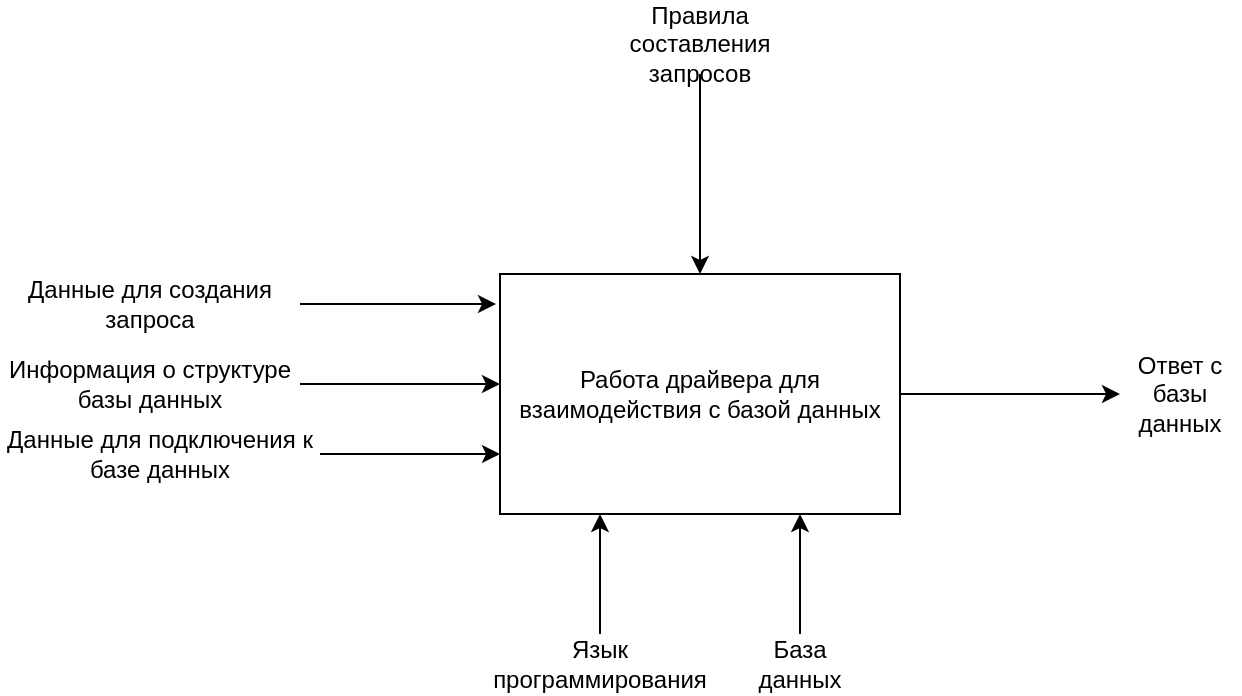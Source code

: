 <mxfile version="24.4.8" type="device" pages="9">
  <diagram name="Лабораторная 1" id="tK64uVzpTyvFhwk1fb3l">
    <mxGraphModel dx="954" dy="674" grid="1" gridSize="10" guides="1" tooltips="1" connect="1" arrows="1" fold="1" page="1" pageScale="1" pageWidth="827" pageHeight="1169" math="0" shadow="0">
      <root>
        <mxCell id="8FuJeekxwoRGvduo9f3X-0" />
        <mxCell id="8FuJeekxwoRGvduo9f3X-1" parent="8FuJeekxwoRGvduo9f3X-0" />
        <mxCell id="8FuJeekxwoRGvduo9f3X-4" style="edgeStyle=orthogonalEdgeStyle;rounded=0;orthogonalLoop=1;jettySize=auto;html=1;exitX=1;exitY=0.5;exitDx=0;exitDy=0;entryX=0;entryY=0.5;entryDx=0;entryDy=0;" parent="8FuJeekxwoRGvduo9f3X-1" source="8FuJeekxwoRGvduo9f3X-5" target="8FuJeekxwoRGvduo9f3X-14" edge="1">
          <mxGeometry relative="1" as="geometry" />
        </mxCell>
        <mxCell id="8FuJeekxwoRGvduo9f3X-5" value="Работа драйвера для взаимодействия с базой данных" style="rounded=0;whiteSpace=wrap;html=1;" parent="8FuJeekxwoRGvduo9f3X-1" vertex="1">
          <mxGeometry x="340" y="260" width="200" height="120" as="geometry" />
        </mxCell>
        <mxCell id="8FuJeekxwoRGvduo9f3X-9" value="" style="endArrow=classic;html=1;rounded=0;exitX=1;exitY=0.5;exitDx=0;exitDy=0;" parent="8FuJeekxwoRGvduo9f3X-1" source="8FuJeekxwoRGvduo9f3X-10" edge="1">
          <mxGeometry width="50" height="50" relative="1" as="geometry">
            <mxPoint x="280" y="210" as="sourcePoint" />
            <mxPoint x="340" y="315" as="targetPoint" />
          </mxGeometry>
        </mxCell>
        <mxCell id="8FuJeekxwoRGvduo9f3X-10" value="Информация о структуре базы данных" style="text;html=1;align=center;verticalAlign=middle;whiteSpace=wrap;rounded=0;" parent="8FuJeekxwoRGvduo9f3X-1" vertex="1">
          <mxGeometry x="90" y="300" width="150" height="30" as="geometry" />
        </mxCell>
        <mxCell id="8FuJeekxwoRGvduo9f3X-11" value="Правила составления запросов" style="text;html=1;align=center;verticalAlign=middle;whiteSpace=wrap;rounded=0;" parent="8FuJeekxwoRGvduo9f3X-1" vertex="1">
          <mxGeometry x="410" y="130" width="60" height="30" as="geometry" />
        </mxCell>
        <mxCell id="8FuJeekxwoRGvduo9f3X-12" style="edgeStyle=orthogonalEdgeStyle;rounded=0;orthogonalLoop=1;jettySize=auto;html=1;exitX=0.5;exitY=1;exitDx=0;exitDy=0;entryX=0.5;entryY=0;entryDx=0;entryDy=0;" parent="8FuJeekxwoRGvduo9f3X-1" source="8FuJeekxwoRGvduo9f3X-11" target="8FuJeekxwoRGvduo9f3X-5" edge="1">
          <mxGeometry relative="1" as="geometry">
            <mxPoint x="370" y="260" as="targetPoint" />
          </mxGeometry>
        </mxCell>
        <mxCell id="8FuJeekxwoRGvduo9f3X-14" value="Ответ с базы данных" style="text;html=1;align=center;verticalAlign=middle;whiteSpace=wrap;rounded=0;" parent="8FuJeekxwoRGvduo9f3X-1" vertex="1">
          <mxGeometry x="650" y="305" width="60" height="30" as="geometry" />
        </mxCell>
        <mxCell id="8FuJeekxwoRGvduo9f3X-16" value="Данные для создания запроса" style="text;html=1;align=center;verticalAlign=middle;whiteSpace=wrap;rounded=0;" parent="8FuJeekxwoRGvduo9f3X-1" vertex="1">
          <mxGeometry x="90" y="260" width="150" height="30" as="geometry" />
        </mxCell>
        <mxCell id="kVLhfVeexVXBgJnHOV0m-4" value="База данных" style="text;html=1;align=center;verticalAlign=middle;whiteSpace=wrap;rounded=0;" parent="8FuJeekxwoRGvduo9f3X-1" vertex="1">
          <mxGeometry x="460" y="440" width="60" height="30" as="geometry" />
        </mxCell>
        <mxCell id="kVLhfVeexVXBgJnHOV0m-7" style="edgeStyle=orthogonalEdgeStyle;rounded=0;orthogonalLoop=1;jettySize=auto;html=1;exitX=0.5;exitY=0;exitDx=0;exitDy=0;entryX=0.75;entryY=1;entryDx=0;entryDy=0;" parent="8FuJeekxwoRGvduo9f3X-1" source="kVLhfVeexVXBgJnHOV0m-4" target="8FuJeekxwoRGvduo9f3X-5" edge="1">
          <mxGeometry relative="1" as="geometry" />
        </mxCell>
        <mxCell id="ePaohj3HJzW9KbUkwsKY-3" style="edgeStyle=orthogonalEdgeStyle;rounded=0;orthogonalLoop=1;jettySize=auto;html=1;exitX=1;exitY=0.5;exitDx=0;exitDy=0;entryX=0;entryY=0.75;entryDx=0;entryDy=0;" parent="8FuJeekxwoRGvduo9f3X-1" source="ePaohj3HJzW9KbUkwsKY-0" target="8FuJeekxwoRGvduo9f3X-5" edge="1">
          <mxGeometry relative="1" as="geometry" />
        </mxCell>
        <mxCell id="ePaohj3HJzW9KbUkwsKY-0" value="Данные для подключения к базе данных" style="text;html=1;align=center;verticalAlign=middle;whiteSpace=wrap;rounded=0;" parent="8FuJeekxwoRGvduo9f3X-1" vertex="1">
          <mxGeometry x="90" y="335" width="160" height="30" as="geometry" />
        </mxCell>
        <mxCell id="ePaohj3HJzW9KbUkwsKY-2" style="edgeStyle=orthogonalEdgeStyle;rounded=0;orthogonalLoop=1;jettySize=auto;html=1;exitX=1;exitY=0.5;exitDx=0;exitDy=0;entryX=-0.01;entryY=0.125;entryDx=0;entryDy=0;entryPerimeter=0;" parent="8FuJeekxwoRGvduo9f3X-1" source="8FuJeekxwoRGvduo9f3X-16" target="8FuJeekxwoRGvduo9f3X-5" edge="1">
          <mxGeometry relative="1" as="geometry" />
        </mxCell>
        <mxCell id="ePaohj3HJzW9KbUkwsKY-14" style="edgeStyle=orthogonalEdgeStyle;rounded=0;orthogonalLoop=1;jettySize=auto;html=1;exitX=0.5;exitY=0;exitDx=0;exitDy=0;entryX=0.25;entryY=1;entryDx=0;entryDy=0;" parent="8FuJeekxwoRGvduo9f3X-1" source="ePaohj3HJzW9KbUkwsKY-13" target="8FuJeekxwoRGvduo9f3X-5" edge="1">
          <mxGeometry relative="1" as="geometry" />
        </mxCell>
        <mxCell id="ePaohj3HJzW9KbUkwsKY-13" value="Язык программирования" style="text;html=1;align=center;verticalAlign=middle;whiteSpace=wrap;rounded=0;" parent="8FuJeekxwoRGvduo9f3X-1" vertex="1">
          <mxGeometry x="360" y="440" width="60" height="30" as="geometry" />
        </mxCell>
      </root>
    </mxGraphModel>
  </diagram>
  <diagram name="Страница — 1" id="sG0rOF42NPcL3b9nKbMM">
    <mxGraphModel dx="954" dy="674" grid="1" gridSize="10" guides="1" tooltips="1" connect="1" arrows="1" fold="1" page="1" pageScale="1" pageWidth="827" pageHeight="1169" math="0" shadow="0">
      <root>
        <mxCell id="0" />
        <mxCell id="1" parent="0" />
        <mxCell id="MUXa23H2kUHQtUJH377p-12" style="edgeStyle=orthogonalEdgeStyle;rounded=0;orthogonalLoop=1;jettySize=auto;html=1;exitX=0.25;exitY=1;exitDx=0;exitDy=0;entryX=0.5;entryY=0;entryDx=0;entryDy=0;" parent="1" source="MUXa23H2kUHQtUJH377p-1" target="MUXa23H2kUHQtUJH377p-5" edge="1">
          <mxGeometry relative="1" as="geometry" />
        </mxCell>
        <mxCell id="MUXa23H2kUHQtUJH377p-17" style="edgeStyle=orthogonalEdgeStyle;rounded=0;orthogonalLoop=1;jettySize=auto;html=1;exitX=0.75;exitY=1;exitDx=0;exitDy=0;entryX=0.5;entryY=0;entryDx=0;entryDy=0;" parent="1" source="MUXa23H2kUHQtUJH377p-1" target="MUXa23H2kUHQtUJH377p-16" edge="1">
          <mxGeometry relative="1" as="geometry" />
        </mxCell>
        <mxCell id="MUXa23H2kUHQtUJH377p-19" style="edgeStyle=orthogonalEdgeStyle;rounded=0;orthogonalLoop=1;jettySize=auto;html=1;exitX=1;exitY=0.5;exitDx=0;exitDy=0;entryX=0;entryY=0.5;entryDx=0;entryDy=0;" parent="1" source="MUXa23H2kUHQtUJH377p-1" target="MUXa23H2kUHQtUJH377p-18" edge="1">
          <mxGeometry relative="1" as="geometry" />
        </mxCell>
        <mxCell id="MUXa23H2kUHQtUJH377p-1" value="Покупка в интернет магазине" style="rounded=0;whiteSpace=wrap;html=1;" parent="1" vertex="1">
          <mxGeometry x="270" y="260" width="200" height="120" as="geometry" />
        </mxCell>
        <mxCell id="MUXa23H2kUHQtUJH377p-2" value="" style="endArrow=classic;html=1;rounded=0;exitX=0.5;exitY=1;exitDx=0;exitDy=0;entryX=0.95;entryY=-0.025;entryDx=0;entryDy=0;entryPerimeter=0;" parent="1" source="MUXa23H2kUHQtUJH377p-3" target="MUXa23H2kUHQtUJH377p-1" edge="1">
          <mxGeometry width="50" height="50" relative="1" as="geometry">
            <mxPoint x="460" y="170" as="sourcePoint" />
            <mxPoint x="600" y="170" as="targetPoint" />
          </mxGeometry>
        </mxCell>
        <mxCell id="MUXa23H2kUHQtUJH377p-3" value="Список товаров" style="text;html=1;align=center;verticalAlign=middle;whiteSpace=wrap;rounded=0;" parent="1" vertex="1">
          <mxGeometry x="430" y="120" width="60" height="30" as="geometry" />
        </mxCell>
        <mxCell id="MUXa23H2kUHQtUJH377p-5" value="Склад" style="text;html=1;align=center;verticalAlign=middle;whiteSpace=wrap;rounded=0;" parent="1" vertex="1">
          <mxGeometry x="290" y="440" width="60" height="30" as="geometry" />
        </mxCell>
        <mxCell id="MUXa23H2kUHQtUJH377p-8" value="" style="endArrow=classic;html=1;rounded=0;exitX=0.5;exitY=1;exitDx=0;exitDy=0;entryX=0.045;entryY=-0.008;entryDx=0;entryDy=0;entryPerimeter=0;" parent="1" source="MUXa23H2kUHQtUJH377p-9" target="MUXa23H2kUHQtUJH377p-1" edge="1">
          <mxGeometry width="50" height="50" relative="1" as="geometry">
            <mxPoint x="210" y="210" as="sourcePoint" />
            <mxPoint x="350" y="210" as="targetPoint" />
          </mxGeometry>
        </mxCell>
        <mxCell id="MUXa23H2kUHQtUJH377p-9" value="Данные о получателе" style="text;html=1;align=center;verticalAlign=middle;whiteSpace=wrap;rounded=0;" parent="1" vertex="1">
          <mxGeometry x="250" y="120" width="60" height="30" as="geometry" />
        </mxCell>
        <mxCell id="MUXa23H2kUHQtUJH377p-14" value="Законодательные акты" style="text;html=1;align=center;verticalAlign=middle;whiteSpace=wrap;rounded=0;" parent="1" vertex="1">
          <mxGeometry x="340" y="130" width="60" height="30" as="geometry" />
        </mxCell>
        <mxCell id="MUXa23H2kUHQtUJH377p-15" style="edgeStyle=orthogonalEdgeStyle;rounded=0;orthogonalLoop=1;jettySize=auto;html=1;exitX=0.5;exitY=1;exitDx=0;exitDy=0;entryX=0.5;entryY=0;entryDx=0;entryDy=0;" parent="1" source="MUXa23H2kUHQtUJH377p-14" target="MUXa23H2kUHQtUJH377p-1" edge="1">
          <mxGeometry relative="1" as="geometry">
            <mxPoint x="300" y="260" as="targetPoint" />
          </mxGeometry>
        </mxCell>
        <mxCell id="MUXa23H2kUHQtUJH377p-16" value="Пункт выдачи" style="text;html=1;align=center;verticalAlign=middle;whiteSpace=wrap;rounded=0;" parent="1" vertex="1">
          <mxGeometry x="390" y="440" width="60" height="30" as="geometry" />
        </mxCell>
        <mxCell id="MUXa23H2kUHQtUJH377p-18" value="Завершенная покупка" style="text;html=1;align=center;verticalAlign=middle;whiteSpace=wrap;rounded=0;" parent="1" vertex="1">
          <mxGeometry x="580" y="305" width="60" height="30" as="geometry" />
        </mxCell>
        <mxCell id="MUXa23H2kUHQtUJH377p-21" style="edgeStyle=orthogonalEdgeStyle;rounded=0;orthogonalLoop=1;jettySize=auto;html=1;exitX=1;exitY=0.5;exitDx=0;exitDy=0;entryX=0;entryY=0.5;entryDx=0;entryDy=0;" parent="1" source="MUXa23H2kUHQtUJH377p-20" target="MUXa23H2kUHQtUJH377p-1" edge="1">
          <mxGeometry relative="1" as="geometry" />
        </mxCell>
        <mxCell id="MUXa23H2kUHQtUJH377p-20" value="Интернет ресурс" style="text;html=1;align=center;verticalAlign=middle;whiteSpace=wrap;rounded=0;" parent="1" vertex="1">
          <mxGeometry x="110" y="305" width="60" height="30" as="geometry" />
        </mxCell>
      </root>
    </mxGraphModel>
  </diagram>
  <diagram id="7T93QhD2hqo1IL5PQM4m" name="А0">
    <mxGraphModel dx="954" dy="674" grid="1" gridSize="10" guides="1" tooltips="1" connect="1" arrows="1" fold="1" page="1" pageScale="1" pageWidth="827" pageHeight="1169" math="0" shadow="0">
      <root>
        <mxCell id="0" />
        <mxCell id="1" parent="0" />
        <mxCell id="I7u360n4vH4PX3zv-Jyt-4" style="edgeStyle=orthogonalEdgeStyle;rounded=0;orthogonalLoop=1;jettySize=auto;html=1;" parent="1" source="MN0_EktWlQDbtMnL071b-1" target="I7u360n4vH4PX3zv-Jyt-3" edge="1">
          <mxGeometry relative="1" as="geometry" />
        </mxCell>
        <mxCell id="MN0_EktWlQDbtMnL071b-1" value="Создание интернет магазина" style="rounded=0;whiteSpace=wrap;html=1;" parent="1" vertex="1">
          <mxGeometry x="340" y="310" width="130" height="70" as="geometry" />
        </mxCell>
        <mxCell id="MN0_EktWlQDbtMnL071b-4" style="edgeStyle=orthogonalEdgeStyle;rounded=0;orthogonalLoop=1;jettySize=auto;html=1;" parent="1" source="MN0_EktWlQDbtMnL071b-3" target="MN0_EktWlQDbtMnL071b-1" edge="1">
          <mxGeometry relative="1" as="geometry" />
        </mxCell>
        <mxCell id="MN0_EktWlQDbtMnL071b-3" value="Клиент" style="text;html=1;align=center;verticalAlign=middle;whiteSpace=wrap;rounded=0;" parent="1" vertex="1">
          <mxGeometry x="210" y="330" width="60" height="30" as="geometry" />
        </mxCell>
        <mxCell id="I7u360n4vH4PX3zv-Jyt-2" style="edgeStyle=orthogonalEdgeStyle;rounded=0;orthogonalLoop=1;jettySize=auto;html=1;" parent="1" source="I7u360n4vH4PX3zv-Jyt-1" target="MN0_EktWlQDbtMnL071b-1" edge="1">
          <mxGeometry relative="1" as="geometry" />
        </mxCell>
        <mxCell id="I7u360n4vH4PX3zv-Jyt-1" value="Техническое задание" style="text;html=1;align=center;verticalAlign=middle;whiteSpace=wrap;rounded=0;" parent="1" vertex="1">
          <mxGeometry x="375" y="200" width="60" height="30" as="geometry" />
        </mxCell>
        <mxCell id="I7u360n4vH4PX3zv-Jyt-3" value="Работающее на сервере веб приложение" style="text;html=1;align=center;verticalAlign=middle;whiteSpace=wrap;rounded=0;" parent="1" vertex="1">
          <mxGeometry x="540" y="330" width="60" height="30" as="geometry" />
        </mxCell>
        <mxCell id="I7u360n4vH4PX3zv-Jyt-5" value="Команда разработчиков" style="text;html=1;align=center;verticalAlign=middle;whiteSpace=wrap;rounded=0;" parent="1" vertex="1">
          <mxGeometry x="327.5" y="410" width="60" height="30" as="geometry" />
        </mxCell>
        <mxCell id="I7u360n4vH4PX3zv-Jyt-9" style="edgeStyle=orthogonalEdgeStyle;rounded=0;orthogonalLoop=1;jettySize=auto;html=1;exitX=0.5;exitY=0;exitDx=0;exitDy=0;entryX=0.5;entryY=1;entryDx=0;entryDy=0;" parent="1" source="I7u360n4vH4PX3zv-Jyt-6" target="MN0_EktWlQDbtMnL071b-1" edge="1">
          <mxGeometry relative="1" as="geometry" />
        </mxCell>
        <mxCell id="I7u360n4vH4PX3zv-Jyt-6" value="Домен" style="text;html=1;align=center;verticalAlign=middle;whiteSpace=wrap;rounded=0;" parent="1" vertex="1">
          <mxGeometry x="375" y="450" width="60" height="30" as="geometry" />
        </mxCell>
        <mxCell id="I7u360n4vH4PX3zv-Jyt-7" value="Сервер" style="text;html=1;align=center;verticalAlign=middle;whiteSpace=wrap;rounded=0;" parent="1" vertex="1">
          <mxGeometry x="414" y="440" width="60" height="20" as="geometry" />
        </mxCell>
        <mxCell id="I7u360n4vH4PX3zv-Jyt-8" style="edgeStyle=orthogonalEdgeStyle;rounded=0;orthogonalLoop=1;jettySize=auto;html=1;exitX=0.5;exitY=0;exitDx=0;exitDy=0;entryX=0.131;entryY=1.029;entryDx=0;entryDy=0;entryPerimeter=0;" parent="1" source="I7u360n4vH4PX3zv-Jyt-5" target="MN0_EktWlQDbtMnL071b-1" edge="1">
          <mxGeometry relative="1" as="geometry" />
        </mxCell>
        <mxCell id="I7u360n4vH4PX3zv-Jyt-10" style="edgeStyle=orthogonalEdgeStyle;rounded=0;orthogonalLoop=1;jettySize=auto;html=1;" parent="1" source="I7u360n4vH4PX3zv-Jyt-7" edge="1">
          <mxGeometry relative="1" as="geometry">
            <mxPoint x="444" y="380" as="targetPoint" />
          </mxGeometry>
        </mxCell>
      </root>
    </mxGraphModel>
  </diagram>
  <diagram id="PyCDssNIw2DghAW2EIXF" name="ТЗ">
    <mxGraphModel dx="954" dy="674" grid="1" gridSize="10" guides="1" tooltips="1" connect="1" arrows="1" fold="1" page="1" pageScale="1" pageWidth="827" pageHeight="1169" math="0" shadow="0">
      <root>
        <mxCell id="0" />
        <mxCell id="1" parent="0" />
        <mxCell id="YC7w2asUCDnCVeQz5ZhJ-7" style="edgeStyle=orthogonalEdgeStyle;rounded=0;orthogonalLoop=1;jettySize=auto;html=1;exitX=1;exitY=0.5;exitDx=0;exitDy=0;entryX=0;entryY=0.5;entryDx=0;entryDy=0;" parent="1" source="YC7w2asUCDnCVeQz5ZhJ-1" target="YC7w2asUCDnCVeQz5ZhJ-6" edge="1">
          <mxGeometry relative="1" as="geometry" />
        </mxCell>
        <mxCell id="YC7w2asUCDnCVeQz5ZhJ-1" value="Создание технического задания" style="rounded=0;whiteSpace=wrap;html=1;" parent="1" vertex="1">
          <mxGeometry x="350" y="320" width="120" height="60" as="geometry" />
        </mxCell>
        <mxCell id="YC7w2asUCDnCVeQz5ZhJ-3" style="edgeStyle=orthogonalEdgeStyle;rounded=0;orthogonalLoop=1;jettySize=auto;html=1;" parent="1" source="YC7w2asUCDnCVeQz5ZhJ-2" target="YC7w2asUCDnCVeQz5ZhJ-1" edge="1">
          <mxGeometry relative="1" as="geometry" />
        </mxCell>
        <mxCell id="YC7w2asUCDnCVeQz5ZhJ-2" value="Идея" style="text;html=1;align=center;verticalAlign=middle;whiteSpace=wrap;rounded=0;" parent="1" vertex="1">
          <mxGeometry x="210" y="335" width="60" height="30" as="geometry" />
        </mxCell>
        <mxCell id="YC7w2asUCDnCVeQz5ZhJ-5" style="edgeStyle=orthogonalEdgeStyle;rounded=0;orthogonalLoop=1;jettySize=auto;html=1;" parent="1" source="YC7w2asUCDnCVeQz5ZhJ-4" target="YC7w2asUCDnCVeQz5ZhJ-1" edge="1">
          <mxGeometry relative="1" as="geometry" />
        </mxCell>
        <mxCell id="YC7w2asUCDnCVeQz5ZhJ-4" value="Спецификации" style="text;html=1;align=center;verticalAlign=middle;whiteSpace=wrap;rounded=0;" parent="1" vertex="1">
          <mxGeometry x="380" y="230" width="60" height="30" as="geometry" />
        </mxCell>
        <mxCell id="YC7w2asUCDnCVeQz5ZhJ-6" value="Техническое задание" style="text;html=1;align=center;verticalAlign=middle;whiteSpace=wrap;rounded=0;" parent="1" vertex="1">
          <mxGeometry x="510" y="335" width="60" height="30" as="geometry" />
        </mxCell>
        <mxCell id="chdzlsD8fTzSjO17S3hF-1" value="Заказчик" style="text;html=1;align=center;verticalAlign=middle;whiteSpace=wrap;rounded=0;" parent="1" vertex="1">
          <mxGeometry x="340" y="420" width="60" height="30" as="geometry" />
        </mxCell>
        <mxCell id="chdzlsD8fTzSjO17S3hF-2" style="edgeStyle=orthogonalEdgeStyle;rounded=0;orthogonalLoop=1;jettySize=auto;html=1;exitX=0.5;exitY=0;exitDx=0;exitDy=0;entryX=0.75;entryY=1;entryDx=0;entryDy=0;" parent="1" source="chdzlsD8fTzSjO17S3hF-3" edge="1">
          <mxGeometry relative="1" as="geometry">
            <mxPoint x="440" y="380" as="targetPoint" />
          </mxGeometry>
        </mxCell>
        <mxCell id="chdzlsD8fTzSjO17S3hF-3" value="Компьютер" style="text;html=1;align=center;verticalAlign=middle;whiteSpace=wrap;rounded=0;" parent="1" vertex="1">
          <mxGeometry x="410" y="420" width="60" height="30" as="geometry" />
        </mxCell>
        <mxCell id="chdzlsD8fTzSjO17S3hF-4" style="edgeStyle=orthogonalEdgeStyle;rounded=0;orthogonalLoop=1;jettySize=auto;html=1;exitX=0.5;exitY=0;exitDx=0;exitDy=0;entryX=0.15;entryY=1.017;entryDx=0;entryDy=0;entryPerimeter=0;" parent="1" source="chdzlsD8fTzSjO17S3hF-1" edge="1">
          <mxGeometry relative="1" as="geometry">
            <mxPoint x="368" y="381" as="targetPoint" />
          </mxGeometry>
        </mxCell>
      </root>
    </mxGraphModel>
  </diagram>
  <diagram id="AI-NLky92oKXz_i893Rm" name="Поиск команды">
    <mxGraphModel dx="954" dy="674" grid="1" gridSize="10" guides="1" tooltips="1" connect="1" arrows="1" fold="1" page="1" pageScale="1" pageWidth="827" pageHeight="1169" math="0" shadow="0">
      <root>
        <mxCell id="0" />
        <mxCell id="1" parent="0" />
        <mxCell id="DQriCM_q2D_32bTZ1f1Y-2" style="edgeStyle=orthogonalEdgeStyle;rounded=0;orthogonalLoop=1;jettySize=auto;html=1;" parent="1" source="lzS6MJbOu34mE-cEpHMp-1" target="DQriCM_q2D_32bTZ1f1Y-1" edge="1">
          <mxGeometry relative="1" as="geometry" />
        </mxCell>
        <mxCell id="lzS6MJbOu34mE-cEpHMp-1" value="Поиск команды разработчиков" style="rounded=0;whiteSpace=wrap;html=1;" parent="1" vertex="1">
          <mxGeometry x="350" y="320" width="120" height="60" as="geometry" />
        </mxCell>
        <mxCell id="lzS6MJbOu34mE-cEpHMp-3" value="Техническое задание" style="text;html=1;align=center;verticalAlign=middle;whiteSpace=wrap;rounded=0;" parent="1" vertex="1">
          <mxGeometry x="200" y="335" width="60" height="30" as="geometry" />
        </mxCell>
        <mxCell id="lzS6MJbOu34mE-cEpHMp-7" style="edgeStyle=orthogonalEdgeStyle;rounded=0;orthogonalLoop=1;jettySize=auto;html=1;" parent="1" source="lzS6MJbOu34mE-cEpHMp-3" edge="1">
          <mxGeometry relative="1" as="geometry">
            <mxPoint x="350" y="350" as="targetPoint" />
          </mxGeometry>
        </mxCell>
        <mxCell id="lzS6MJbOu34mE-cEpHMp-11" style="edgeStyle=orthogonalEdgeStyle;rounded=0;orthogonalLoop=1;jettySize=auto;html=1;entryX=0.25;entryY=1;entryDx=0;entryDy=0;" parent="1" source="lzS6MJbOu34mE-cEpHMp-8" target="lzS6MJbOu34mE-cEpHMp-1" edge="1">
          <mxGeometry relative="1" as="geometry" />
        </mxCell>
        <mxCell id="lzS6MJbOu34mE-cEpHMp-8" value="Рекрутер" style="text;html=1;align=center;verticalAlign=middle;whiteSpace=wrap;rounded=0;" parent="1" vertex="1">
          <mxGeometry x="350" y="420" width="60" height="30" as="geometry" />
        </mxCell>
        <mxCell id="lzS6MJbOu34mE-cEpHMp-9" value="Юрист" style="text;html=1;align=center;verticalAlign=middle;whiteSpace=wrap;rounded=0;" parent="1" vertex="1">
          <mxGeometry x="430" y="420" width="60" height="30" as="geometry" />
        </mxCell>
        <mxCell id="lzS6MJbOu34mE-cEpHMp-13" style="edgeStyle=orthogonalEdgeStyle;rounded=0;orthogonalLoop=1;jettySize=auto;html=1;entryX=0.5;entryY=0;entryDx=0;entryDy=0;" parent="1" source="lzS6MJbOu34mE-cEpHMp-10" target="lzS6MJbOu34mE-cEpHMp-1" edge="1">
          <mxGeometry relative="1" as="geometry" />
        </mxCell>
        <mxCell id="lzS6MJbOu34mE-cEpHMp-10" value="Трудовой кодекс РФ" style="text;html=1;align=center;verticalAlign=middle;whiteSpace=wrap;rounded=0;" parent="1" vertex="1">
          <mxGeometry x="375" y="250" width="70" height="30" as="geometry" />
        </mxCell>
        <mxCell id="lzS6MJbOu34mE-cEpHMp-12" style="edgeStyle=orthogonalEdgeStyle;rounded=0;orthogonalLoop=1;jettySize=auto;html=1;entryX=0.917;entryY=1;entryDx=0;entryDy=0;entryPerimeter=0;" parent="1" source="lzS6MJbOu34mE-cEpHMp-9" target="lzS6MJbOu34mE-cEpHMp-1" edge="1">
          <mxGeometry relative="1" as="geometry" />
        </mxCell>
        <mxCell id="DQriCM_q2D_32bTZ1f1Y-1" value="Договор найма" style="text;html=1;align=center;verticalAlign=middle;whiteSpace=wrap;rounded=0;" parent="1" vertex="1">
          <mxGeometry x="540" y="335" width="60" height="30" as="geometry" />
        </mxCell>
      </root>
    </mxGraphModel>
  </diagram>
  <diagram id="13w4tOtB9CydlWovUXFL" name="Деплой">
    <mxGraphModel dx="954" dy="674" grid="1" gridSize="10" guides="1" tooltips="1" connect="1" arrows="1" fold="1" page="1" pageScale="1" pageWidth="827" pageHeight="1169" math="0" shadow="0">
      <root>
        <mxCell id="0" />
        <mxCell id="1" parent="0" />
        <mxCell id="hMdVCz0BIfcQY0uHDuCm-9" style="edgeStyle=orthogonalEdgeStyle;rounded=0;orthogonalLoop=1;jettySize=auto;html=1;exitX=1;exitY=0.5;exitDx=0;exitDy=0;" parent="1" source="hMdVCz0BIfcQY0uHDuCm-1" target="hMdVCz0BIfcQY0uHDuCm-7" edge="1">
          <mxGeometry relative="1" as="geometry" />
        </mxCell>
        <mxCell id="hMdVCz0BIfcQY0uHDuCm-1" value="Деплой веб приложения на сервер" style="rounded=0;whiteSpace=wrap;html=1;" parent="1" vertex="1">
          <mxGeometry x="350" y="320" width="120" height="60" as="geometry" />
        </mxCell>
        <mxCell id="hMdVCz0BIfcQY0uHDuCm-8" style="edgeStyle=orthogonalEdgeStyle;rounded=0;orthogonalLoop=1;jettySize=auto;html=1;entryX=0;entryY=0.5;entryDx=0;entryDy=0;" parent="1" source="hMdVCz0BIfcQY0uHDuCm-3" target="hMdVCz0BIfcQY0uHDuCm-1" edge="1">
          <mxGeometry relative="1" as="geometry" />
        </mxCell>
        <mxCell id="hMdVCz0BIfcQY0uHDuCm-3" value="Работающее локально веб приложение" style="text;html=1;align=center;verticalAlign=middle;whiteSpace=wrap;rounded=0;" parent="1" vertex="1">
          <mxGeometry x="130" y="335" width="150" height="30" as="geometry" />
        </mxCell>
        <mxCell id="hMdVCz0BIfcQY0uHDuCm-4" value="Домен" style="text;html=1;align=center;verticalAlign=middle;whiteSpace=wrap;rounded=0;" parent="1" vertex="1">
          <mxGeometry x="330" y="440" width="60" height="30" as="geometry" />
        </mxCell>
        <mxCell id="1d_ngvOGM8eA3j8KIFis-3" style="edgeStyle=orthogonalEdgeStyle;rounded=0;orthogonalLoop=1;jettySize=auto;html=1;entryX=1;entryY=1;entryDx=0;entryDy=0;" parent="1" source="hMdVCz0BIfcQY0uHDuCm-5" target="hMdVCz0BIfcQY0uHDuCm-1" edge="1">
          <mxGeometry relative="1" as="geometry" />
        </mxCell>
        <mxCell id="hMdVCz0BIfcQY0uHDuCm-5" value="Сервер" style="text;html=1;align=center;verticalAlign=middle;whiteSpace=wrap;rounded=0;" parent="1" vertex="1">
          <mxGeometry x="440" y="440" width="60" height="30" as="geometry" />
        </mxCell>
        <mxCell id="1d_ngvOGM8eA3j8KIFis-2" style="edgeStyle=orthogonalEdgeStyle;rounded=0;orthogonalLoop=1;jettySize=auto;html=1;exitX=0.5;exitY=0;exitDx=0;exitDy=0;entryX=0.5;entryY=1;entryDx=0;entryDy=0;" parent="1" source="hMdVCz0BIfcQY0uHDuCm-6" target="hMdVCz0BIfcQY0uHDuCm-1" edge="1">
          <mxGeometry relative="1" as="geometry" />
        </mxCell>
        <mxCell id="hMdVCz0BIfcQY0uHDuCm-6" value="Девопс инженер" style="text;html=1;align=center;verticalAlign=middle;whiteSpace=wrap;rounded=0;" parent="1" vertex="1">
          <mxGeometry x="380" y="480" width="60" height="30" as="geometry" />
        </mxCell>
        <mxCell id="hMdVCz0BIfcQY0uHDuCm-7" value="Работающее на сервере веб приложение" style="text;html=1;align=center;verticalAlign=middle;whiteSpace=wrap;rounded=0;" parent="1" vertex="1">
          <mxGeometry x="540" y="335" width="160" height="30" as="geometry" />
        </mxCell>
        <mxCell id="1d_ngvOGM8eA3j8KIFis-1" style="edgeStyle=orthogonalEdgeStyle;rounded=0;orthogonalLoop=1;jettySize=auto;html=1;entryX=0.083;entryY=1;entryDx=0;entryDy=0;entryPerimeter=0;" parent="1" source="hMdVCz0BIfcQY0uHDuCm-4" target="hMdVCz0BIfcQY0uHDuCm-1" edge="1">
          <mxGeometry relative="1" as="geometry" />
        </mxCell>
      </root>
    </mxGraphModel>
  </diagram>
  <diagram name="Разработка" id="ZJJFkuaGAlgMdcwL9D1p">
    <mxGraphModel dx="954" dy="674" grid="1" gridSize="10" guides="1" tooltips="1" connect="1" arrows="1" fold="1" page="1" pageScale="1" pageWidth="827" pageHeight="1169" math="0" shadow="0">
      <root>
        <mxCell id="xAO7PaKdxcyajQvijJwG-0" />
        <mxCell id="xAO7PaKdxcyajQvijJwG-1" parent="xAO7PaKdxcyajQvijJwG-0" />
        <mxCell id="xAO7PaKdxcyajQvijJwG-2" style="edgeStyle=orthogonalEdgeStyle;rounded=0;orthogonalLoop=1;jettySize=auto;html=1;" parent="xAO7PaKdxcyajQvijJwG-1" source="xAO7PaKdxcyajQvijJwG-3" target="xAO7PaKdxcyajQvijJwG-8" edge="1">
          <mxGeometry relative="1" as="geometry" />
        </mxCell>
        <mxCell id="xAO7PaKdxcyajQvijJwG-3" value="Разработка интернет магазина" style="rounded=0;whiteSpace=wrap;html=1;" parent="xAO7PaKdxcyajQvijJwG-1" vertex="1">
          <mxGeometry x="340" y="310" width="130" height="70" as="geometry" />
        </mxCell>
        <mxCell id="xAO7PaKdxcyajQvijJwG-4" style="edgeStyle=orthogonalEdgeStyle;rounded=0;orthogonalLoop=1;jettySize=auto;html=1;" parent="xAO7PaKdxcyajQvijJwG-1" source="xAO7PaKdxcyajQvijJwG-5" target="xAO7PaKdxcyajQvijJwG-3" edge="1">
          <mxGeometry relative="1" as="geometry" />
        </mxCell>
        <mxCell id="xAO7PaKdxcyajQvijJwG-5" value="Команда разработчиков" style="text;html=1;align=center;verticalAlign=middle;whiteSpace=wrap;rounded=0;" parent="xAO7PaKdxcyajQvijJwG-1" vertex="1">
          <mxGeometry x="210" y="330" width="60" height="30" as="geometry" />
        </mxCell>
        <mxCell id="xAO7PaKdxcyajQvijJwG-6" style="edgeStyle=orthogonalEdgeStyle;rounded=0;orthogonalLoop=1;jettySize=auto;html=1;" parent="xAO7PaKdxcyajQvijJwG-1" source="xAO7PaKdxcyajQvijJwG-7" target="xAO7PaKdxcyajQvijJwG-3" edge="1">
          <mxGeometry relative="1" as="geometry" />
        </mxCell>
        <mxCell id="xAO7PaKdxcyajQvijJwG-7" value="Техническое задание" style="text;html=1;align=center;verticalAlign=middle;whiteSpace=wrap;rounded=0;" parent="xAO7PaKdxcyajQvijJwG-1" vertex="1">
          <mxGeometry x="375" y="230" width="60" height="30" as="geometry" />
        </mxCell>
        <mxCell id="xAO7PaKdxcyajQvijJwG-8" value="Интернет магазин, запущенный локально" style="text;html=1;align=center;verticalAlign=middle;whiteSpace=wrap;rounded=0;" parent="xAO7PaKdxcyajQvijJwG-1" vertex="1">
          <mxGeometry x="540" y="330" width="100" height="30" as="geometry" />
        </mxCell>
        <mxCell id="S0v47-JENDvFdvDp4Bc7-5" style="edgeStyle=orthogonalEdgeStyle;rounded=0;orthogonalLoop=1;jettySize=auto;html=1;entryX=0.25;entryY=1;entryDx=0;entryDy=0;" parent="xAO7PaKdxcyajQvijJwG-1" source="t7g9cAGFqSilu8tzwCsV-0" target="xAO7PaKdxcyajQvijJwG-3" edge="1">
          <mxGeometry relative="1" as="geometry" />
        </mxCell>
        <mxCell id="t7g9cAGFqSilu8tzwCsV-0" value="Среда разработки" style="text;html=1;align=center;verticalAlign=middle;whiteSpace=wrap;rounded=0;" parent="xAO7PaKdxcyajQvijJwG-1" vertex="1">
          <mxGeometry x="315" y="420" width="60" height="30" as="geometry" />
        </mxCell>
        <mxCell id="S0v47-JENDvFdvDp4Bc7-6" style="edgeStyle=orthogonalEdgeStyle;rounded=0;orthogonalLoop=1;jettySize=auto;html=1;entryX=0.75;entryY=1;entryDx=0;entryDy=0;" parent="xAO7PaKdxcyajQvijJwG-1" source="S0v47-JENDvFdvDp4Bc7-0" target="xAO7PaKdxcyajQvijJwG-3" edge="1">
          <mxGeometry relative="1" as="geometry" />
        </mxCell>
        <mxCell id="S0v47-JENDvFdvDp4Bc7-0" value="Персональные компьютеры" style="text;html=1;align=center;verticalAlign=middle;whiteSpace=wrap;rounded=0;" parent="xAO7PaKdxcyajQvijJwG-1" vertex="1">
          <mxGeometry x="430" y="430" width="60" height="30" as="geometry" />
        </mxCell>
      </root>
    </mxGraphModel>
  </diagram>
  <diagram id="RUPI9qfztZhT3-HEg1sF" name="Общая схема">
    <mxGraphModel dx="954" dy="674" grid="1" gridSize="10" guides="1" tooltips="1" connect="1" arrows="1" fold="1" page="1" pageScale="1" pageWidth="827" pageHeight="1169" math="0" shadow="0">
      <root>
        <mxCell id="0" />
        <mxCell id="1" parent="0" />
        <mxCell id="a20JsfxWpEAyhd1e6vQU-5" style="edgeStyle=orthogonalEdgeStyle;rounded=0;orthogonalLoop=1;jettySize=auto;html=1;exitX=1;exitY=0.5;exitDx=0;exitDy=0;entryX=0;entryY=0.5;entryDx=0;entryDy=0;" parent="1" source="a20JsfxWpEAyhd1e6vQU-1" target="a20JsfxWpEAyhd1e6vQU-2" edge="1">
          <mxGeometry relative="1" as="geometry" />
        </mxCell>
        <mxCell id="a20JsfxWpEAyhd1e6vQU-1" value="Создание техническоого задания" style="rounded=0;whiteSpace=wrap;html=1;" parent="1" vertex="1">
          <mxGeometry x="480" y="380" width="120" height="60" as="geometry" />
        </mxCell>
        <mxCell id="a20JsfxWpEAyhd1e6vQU-6" style="edgeStyle=orthogonalEdgeStyle;rounded=0;orthogonalLoop=1;jettySize=auto;html=1;entryX=0;entryY=0.5;entryDx=0;entryDy=0;" parent="1" source="a20JsfxWpEAyhd1e6vQU-2" target="a20JsfxWpEAyhd1e6vQU-3" edge="1">
          <mxGeometry relative="1" as="geometry" />
        </mxCell>
        <mxCell id="a20JsfxWpEAyhd1e6vQU-2" value="Поиск команды разработчиков" style="rounded=0;whiteSpace=wrap;html=1;" parent="1" vertex="1">
          <mxGeometry x="690" y="455" width="120" height="60" as="geometry" />
        </mxCell>
        <mxCell id="a20JsfxWpEAyhd1e6vQU-7" style="edgeStyle=orthogonalEdgeStyle;rounded=0;orthogonalLoop=1;jettySize=auto;html=1;entryX=0;entryY=0.5;entryDx=0;entryDy=0;" parent="1" source="a20JsfxWpEAyhd1e6vQU-3" target="a20JsfxWpEAyhd1e6vQU-4" edge="1">
          <mxGeometry relative="1" as="geometry" />
        </mxCell>
        <mxCell id="a20JsfxWpEAyhd1e6vQU-3" value="Разработка интернет магазина" style="rounded=0;whiteSpace=wrap;html=1;" parent="1" vertex="1">
          <mxGeometry x="890" y="510" width="120" height="60" as="geometry" />
        </mxCell>
        <mxCell id="bnie85gi-Iz6TKlZ7I9B-2" style="edgeStyle=orthogonalEdgeStyle;rounded=0;orthogonalLoop=1;jettySize=auto;html=1;exitX=1;exitY=0.5;exitDx=0;exitDy=0;" parent="1" source="a20JsfxWpEAyhd1e6vQU-4" target="bnie85gi-Iz6TKlZ7I9B-3" edge="1">
          <mxGeometry relative="1" as="geometry">
            <mxPoint x="1270" y="410" as="targetPoint" />
          </mxGeometry>
        </mxCell>
        <mxCell id="a20JsfxWpEAyhd1e6vQU-4" value="Деплой интернет магазина на сервер" style="rounded=0;whiteSpace=wrap;html=1;" parent="1" vertex="1">
          <mxGeometry x="1087" y="540" width="120" height="60" as="geometry" />
        </mxCell>
        <mxCell id="a20JsfxWpEAyhd1e6vQU-9" style="edgeStyle=orthogonalEdgeStyle;rounded=0;orthogonalLoop=1;jettySize=auto;html=1;exitX=1;exitY=0.5;exitDx=0;exitDy=0;entryX=0;entryY=0.5;entryDx=0;entryDy=0;" parent="1" target="a20JsfxWpEAyhd1e6vQU-1" edge="1">
          <mxGeometry relative="1" as="geometry">
            <mxPoint x="440" y="410" as="sourcePoint" />
          </mxGeometry>
        </mxCell>
        <mxCell id="a20JsfxWpEAyhd1e6vQU-8" value="Идея" style="text;html=1;align=center;verticalAlign=middle;whiteSpace=wrap;rounded=0;" parent="1" vertex="1">
          <mxGeometry x="384" y="395" width="60" height="30" as="geometry" />
        </mxCell>
        <mxCell id="a20JsfxWpEAyhd1e6vQU-10" value="Техническое задание" style="text;html=1;align=center;verticalAlign=middle;whiteSpace=wrap;rounded=0;" parent="1" vertex="1">
          <mxGeometry x="620" y="370" width="60" height="30" as="geometry" />
        </mxCell>
        <mxCell id="UZEemV0jvj1ZlQxp2p5E-2" style="edgeStyle=orthogonalEdgeStyle;rounded=0;orthogonalLoop=1;jettySize=auto;html=1;entryX=0.5;entryY=0;entryDx=0;entryDy=0;" parent="1" source="UZEemV0jvj1ZlQxp2p5E-1" target="a20JsfxWpEAyhd1e6vQU-1" edge="1">
          <mxGeometry relative="1" as="geometry" />
        </mxCell>
        <mxCell id="UZEemV0jvj1ZlQxp2p5E-1" value="Спецификации" style="text;html=1;align=center;verticalAlign=middle;whiteSpace=wrap;rounded=0;" parent="1" vertex="1">
          <mxGeometry x="510" y="300" width="60" height="30" as="geometry" />
        </mxCell>
        <mxCell id="FfH7lNj8HcjRBw3X-U7--2" style="edgeStyle=orthogonalEdgeStyle;rounded=0;orthogonalLoop=1;jettySize=auto;html=1;" parent="1" source="FfH7lNj8HcjRBw3X-U7--1" target="a20JsfxWpEAyhd1e6vQU-2" edge="1">
          <mxGeometry relative="1" as="geometry" />
        </mxCell>
        <mxCell id="FfH7lNj8HcjRBw3X-U7--1" value="Трудовой кодекс РФ" style="text;html=1;align=center;verticalAlign=middle;whiteSpace=wrap;rounded=0;" parent="1" vertex="1">
          <mxGeometry x="715" y="380" width="70" height="30" as="geometry" />
        </mxCell>
        <mxCell id="jB8zSJLNHL6Kpeo3p8Nr-11" style="edgeStyle=orthogonalEdgeStyle;rounded=0;orthogonalLoop=1;jettySize=auto;html=1;exitX=0.5;exitY=0;exitDx=0;exitDy=0;entryX=0.25;entryY=1;entryDx=0;entryDy=0;" parent="1" source="VDZefsGVRt5Gate5nN-o-1" target="a20JsfxWpEAyhd1e6vQU-2" edge="1">
          <mxGeometry relative="1" as="geometry" />
        </mxCell>
        <mxCell id="VDZefsGVRt5Gate5nN-o-1" value="Рекрутер" style="text;html=1;align=center;verticalAlign=middle;whiteSpace=wrap;rounded=0;" parent="1" vertex="1">
          <mxGeometry x="690" y="570" width="60" height="30" as="geometry" />
        </mxCell>
        <mxCell id="jB8zSJLNHL6Kpeo3p8Nr-12" style="edgeStyle=orthogonalEdgeStyle;rounded=0;orthogonalLoop=1;jettySize=auto;html=1;exitX=0.5;exitY=0;exitDx=0;exitDy=0;entryX=0.75;entryY=1;entryDx=0;entryDy=0;" parent="1" source="DjiinJZ44WuVb32fisVp-1" target="a20JsfxWpEAyhd1e6vQU-2" edge="1">
          <mxGeometry relative="1" as="geometry" />
        </mxCell>
        <mxCell id="DjiinJZ44WuVb32fisVp-1" value="Юрист" style="text;html=1;align=center;verticalAlign=middle;whiteSpace=wrap;rounded=0;" parent="1" vertex="1">
          <mxGeometry x="750" y="570" width="60" height="30" as="geometry" />
        </mxCell>
        <mxCell id="DjiinJZ44WuVb32fisVp-4" value="Догвор найма комманды" style="text;html=1;align=center;verticalAlign=middle;whiteSpace=wrap;rounded=0;" parent="1" vertex="1">
          <mxGeometry x="824" y="440" width="60" height="30" as="geometry" />
        </mxCell>
        <mxCell id="nY9MJKp4yo8sklZicrYz-2" style="edgeStyle=orthogonalEdgeStyle;rounded=0;orthogonalLoop=1;jettySize=auto;html=1;entryX=0.5;entryY=0;entryDx=0;entryDy=0;" parent="1" source="nY9MJKp4yo8sklZicrYz-1" target="a20JsfxWpEAyhd1e6vQU-3" edge="1">
          <mxGeometry relative="1" as="geometry" />
        </mxCell>
        <mxCell id="nY9MJKp4yo8sklZicrYz-1" value="Техническое задание" style="text;html=1;align=center;verticalAlign=middle;whiteSpace=wrap;rounded=0;" parent="1" vertex="1">
          <mxGeometry x="920" y="440" width="60" height="30" as="geometry" />
        </mxCell>
        <mxCell id="7IR_mUhYiewLP6xC93k5-1" value="Домен" style="text;html=1;align=center;verticalAlign=middle;whiteSpace=wrap;rounded=0;" parent="1" vertex="1">
          <mxGeometry x="1070" y="640" width="60" height="30" as="geometry" />
        </mxCell>
        <mxCell id="7IR_mUhYiewLP6xC93k5-7" style="edgeStyle=orthogonalEdgeStyle;rounded=0;orthogonalLoop=1;jettySize=auto;html=1;exitX=0.5;exitY=0;exitDx=0;exitDy=0;entryX=1;entryY=1;entryDx=0;entryDy=0;" parent="1" source="7IR_mUhYiewLP6xC93k5-2" target="a20JsfxWpEAyhd1e6vQU-4" edge="1">
          <mxGeometry relative="1" as="geometry" />
        </mxCell>
        <mxCell id="7IR_mUhYiewLP6xC93k5-2" value="Сервер" style="text;html=1;align=center;verticalAlign=middle;whiteSpace=wrap;rounded=0;" parent="1" vertex="1">
          <mxGeometry x="1177" y="650" width="60" height="30" as="geometry" />
        </mxCell>
        <mxCell id="7IR_mUhYiewLP6xC93k5-5" style="edgeStyle=orthogonalEdgeStyle;rounded=0;orthogonalLoop=1;jettySize=auto;html=1;exitX=0.5;exitY=0;exitDx=0;exitDy=0;entryX=0.5;entryY=1;entryDx=0;entryDy=0;" parent="1" source="7IR_mUhYiewLP6xC93k5-3" target="a20JsfxWpEAyhd1e6vQU-4" edge="1">
          <mxGeometry relative="1" as="geometry" />
        </mxCell>
        <mxCell id="7IR_mUhYiewLP6xC93k5-3" value="Девопс инженер" style="text;html=1;align=center;verticalAlign=middle;whiteSpace=wrap;rounded=0;" parent="1" vertex="1">
          <mxGeometry x="1117" y="680" width="60" height="30" as="geometry" />
        </mxCell>
        <mxCell id="bnie85gi-Iz6TKlZ7I9B-1" value="Интернет магазин, запущенный локально" style="text;html=1;align=center;verticalAlign=middle;whiteSpace=wrap;rounded=0;" parent="1" vertex="1">
          <mxGeometry x="1000" y="480" width="100" height="30" as="geometry" />
        </mxCell>
        <mxCell id="bnie85gi-Iz6TKlZ7I9B-3" value="Работающее на сервере веб приложение" style="text;html=1;align=center;verticalAlign=middle;whiteSpace=wrap;rounded=0;" parent="1" vertex="1">
          <mxGeometry x="1280" y="555" width="60" height="30" as="geometry" />
        </mxCell>
        <mxCell id="jB8zSJLNHL6Kpeo3p8Nr-1" value="Заказчик" style="text;html=1;align=center;verticalAlign=middle;whiteSpace=wrap;rounded=0;" parent="1" vertex="1">
          <mxGeometry x="470" y="480" width="60" height="30" as="geometry" />
        </mxCell>
        <mxCell id="jB8zSJLNHL6Kpeo3p8Nr-6" style="edgeStyle=orthogonalEdgeStyle;rounded=0;orthogonalLoop=1;jettySize=auto;html=1;exitX=0.5;exitY=0;exitDx=0;exitDy=0;entryX=0.75;entryY=1;entryDx=0;entryDy=0;" parent="1" source="jB8zSJLNHL6Kpeo3p8Nr-2" target="a20JsfxWpEAyhd1e6vQU-1" edge="1">
          <mxGeometry relative="1" as="geometry" />
        </mxCell>
        <mxCell id="jB8zSJLNHL6Kpeo3p8Nr-2" value="Компьютер" style="text;html=1;align=center;verticalAlign=middle;whiteSpace=wrap;rounded=0;" parent="1" vertex="1">
          <mxGeometry x="540" y="480" width="60" height="30" as="geometry" />
        </mxCell>
        <mxCell id="jB8zSJLNHL6Kpeo3p8Nr-8" style="edgeStyle=orthogonalEdgeStyle;rounded=0;orthogonalLoop=1;jettySize=auto;html=1;entryX=0.25;entryY=1;entryDx=0;entryDy=0;" parent="1" source="jB8zSJLNHL6Kpeo3p8Nr-3" target="a20JsfxWpEAyhd1e6vQU-3" edge="1">
          <mxGeometry relative="1" as="geometry" />
        </mxCell>
        <mxCell id="jB8zSJLNHL6Kpeo3p8Nr-3" value="Среда разработки" style="text;html=1;align=center;verticalAlign=middle;whiteSpace=wrap;rounded=0;" parent="1" vertex="1">
          <mxGeometry x="890" y="620" width="60" height="30" as="geometry" />
        </mxCell>
        <mxCell id="jB8zSJLNHL6Kpeo3p8Nr-5" style="edgeStyle=orthogonalEdgeStyle;rounded=0;orthogonalLoop=1;jettySize=auto;html=1;exitX=0.5;exitY=0;exitDx=0;exitDy=0;entryX=0.15;entryY=1.017;entryDx=0;entryDy=0;entryPerimeter=0;" parent="1" source="jB8zSJLNHL6Kpeo3p8Nr-1" target="a20JsfxWpEAyhd1e6vQU-1" edge="1">
          <mxGeometry relative="1" as="geometry" />
        </mxCell>
        <mxCell id="jB8zSJLNHL6Kpeo3p8Nr-10" style="edgeStyle=orthogonalEdgeStyle;rounded=0;orthogonalLoop=1;jettySize=auto;html=1;entryX=0.75;entryY=1;entryDx=0;entryDy=0;" parent="1" source="jB8zSJLNHL6Kpeo3p8Nr-9" target="a20JsfxWpEAyhd1e6vQU-3" edge="1">
          <mxGeometry relative="1" as="geometry" />
        </mxCell>
        <mxCell id="jB8zSJLNHL6Kpeo3p8Nr-9" value="Персональные компьютеры" style="text;html=1;align=center;verticalAlign=middle;whiteSpace=wrap;rounded=0;" parent="1" vertex="1">
          <mxGeometry x="950" y="660" width="60" height="30" as="geometry" />
        </mxCell>
        <mxCell id="jB8zSJLNHL6Kpeo3p8Nr-13" style="edgeStyle=orthogonalEdgeStyle;rounded=0;orthogonalLoop=1;jettySize=auto;html=1;exitX=0.5;exitY=0;exitDx=0;exitDy=0;entryX=0.108;entryY=1.05;entryDx=0;entryDy=0;entryPerimeter=0;" parent="1" source="7IR_mUhYiewLP6xC93k5-1" target="a20JsfxWpEAyhd1e6vQU-4" edge="1">
          <mxGeometry relative="1" as="geometry" />
        </mxCell>
      </root>
    </mxGraphModel>
  </diagram>
  <diagram id="VOZZsOPxbr-DlXHf4yCA" name="Лабораторная 2">
    <mxGraphModel dx="1781" dy="674" grid="1" gridSize="10" guides="1" tooltips="1" connect="1" arrows="1" fold="1" page="1" pageScale="1" pageWidth="827" pageHeight="1169" math="0" shadow="0">
      <root>
        <mxCell id="0" />
        <mxCell id="1" parent="0" />
        <mxCell id="r4OsZB2aT-WlpBqW2qqb-1" style="edgeStyle=orthogonalEdgeStyle;rounded=0;orthogonalLoop=1;jettySize=auto;html=1;exitX=1;exitY=0.5;exitDx=0;exitDy=0;entryX=0;entryY=0.5;entryDx=0;entryDy=0;" parent="1" source="TE9Wdd2_DTQlCOuhE7bW-1" target="TE9Wdd2_DTQlCOuhE7bW-2" edge="1">
          <mxGeometry relative="1" as="geometry" />
        </mxCell>
        <mxCell id="kYeYCzEknBFDN06FiclF-7" style="edgeStyle=orthogonalEdgeStyle;rounded=0;orthogonalLoop=1;jettySize=auto;html=1;exitX=0.5;exitY=1;exitDx=0;exitDy=0;" parent="1" source="kYeYCzEknBFDN06FiclF-8" target="TE9Wdd2_DTQlCOuhE7bW-2" edge="1">
          <mxGeometry relative="1" as="geometry" />
        </mxCell>
        <mxCell id="kYeYCzEknBFDN06FiclF-9" style="edgeStyle=orthogonalEdgeStyle;rounded=0;orthogonalLoop=1;jettySize=auto;html=1;exitX=0.5;exitY=1;exitDx=0;exitDy=0;entryX=0.5;entryY=0;entryDx=0;entryDy=0;" parent="1" source="kYeYCzEknBFDN06FiclF-10" target="DmD-rkiGwntcQ4pIjY4W-1" edge="1">
          <mxGeometry relative="1" as="geometry" />
        </mxCell>
        <mxCell id="TE9Wdd2_DTQlCOuhE7bW-1" value="Создание запроса из объектов класса" style="rounded=0;whiteSpace=wrap;html=1;" parent="1" vertex="1">
          <mxGeometry x="90" y="550" width="200" height="120" as="geometry" />
        </mxCell>
        <mxCell id="r4OsZB2aT-WlpBqW2qqb-2" style="edgeStyle=orthogonalEdgeStyle;rounded=0;orthogonalLoop=1;jettySize=auto;html=1;exitX=1;exitY=0.5;exitDx=0;exitDy=0;entryX=0;entryY=0.25;entryDx=0;entryDy=0;" parent="1" source="TE9Wdd2_DTQlCOuhE7bW-2" target="DmD-rkiGwntcQ4pIjY4W-1" edge="1">
          <mxGeometry relative="1" as="geometry" />
        </mxCell>
        <mxCell id="TE9Wdd2_DTQlCOuhE7bW-2" value="Валидация по структуре БД" style="rounded=0;whiteSpace=wrap;html=1;" parent="1" vertex="1">
          <mxGeometry x="360" y="680" width="200" height="120" as="geometry" />
        </mxCell>
        <mxCell id="zdIHHDKCI2Ns5vakZQde-4" style="edgeStyle=orthogonalEdgeStyle;rounded=0;orthogonalLoop=1;jettySize=auto;html=1;exitX=1;exitY=0.5;exitDx=0;exitDy=0;entryX=0;entryY=0.75;entryDx=0;entryDy=0;" parent="1" source="6GTFoACVAGCY_UkXACeH-1" target="DmD-rkiGwntcQ4pIjY4W-1" edge="1">
          <mxGeometry relative="1" as="geometry">
            <mxPoint x="1040" y="1040" as="targetPoint" />
          </mxGeometry>
        </mxCell>
        <mxCell id="DmD-rkiGwntcQ4pIjY4W-1" value="Отправка запроса на базу данных" style="rounded=0;whiteSpace=wrap;html=1;" parent="1" vertex="1">
          <mxGeometry x="620" y="840" width="200" height="120" as="geometry" />
        </mxCell>
        <mxCell id="DmD-rkiGwntcQ4pIjY4W-3" value="" style="endArrow=classic;html=1;rounded=0;exitX=1;exitY=0.5;exitDx=0;exitDy=0;" parent="1" source="DmD-rkiGwntcQ4pIjY4W-4" edge="1">
          <mxGeometry width="50" height="50" relative="1" as="geometry">
            <mxPoint x="30" y="500" as="sourcePoint" />
            <mxPoint x="90" y="605" as="targetPoint" />
          </mxGeometry>
        </mxCell>
        <mxCell id="DmD-rkiGwntcQ4pIjY4W-4" value="Информация о структуре базы данных" style="text;html=1;align=center;verticalAlign=middle;whiteSpace=wrap;rounded=0;" parent="1" vertex="1">
          <mxGeometry x="-160" y="590" width="150" height="30" as="geometry" />
        </mxCell>
        <mxCell id="DmD-rkiGwntcQ4pIjY4W-5" value="Данные для создания запроса" style="text;html=1;align=center;verticalAlign=middle;whiteSpace=wrap;rounded=0;" parent="1" vertex="1">
          <mxGeometry x="-160" y="550" width="150" height="30" as="geometry" />
        </mxCell>
        <mxCell id="DmD-rkiGwntcQ4pIjY4W-6" style="edgeStyle=orthogonalEdgeStyle;rounded=0;orthogonalLoop=1;jettySize=auto;html=1;exitX=1;exitY=0.5;exitDx=0;exitDy=0;entryX=0;entryY=0.75;entryDx=0;entryDy=0;" parent="1" source="DmD-rkiGwntcQ4pIjY4W-7" edge="1">
          <mxGeometry relative="1" as="geometry">
            <mxPoint x="90" y="640" as="targetPoint" />
          </mxGeometry>
        </mxCell>
        <mxCell id="DmD-rkiGwntcQ4pIjY4W-7" value="Данные для подключения к базе данных" style="text;html=1;align=center;verticalAlign=middle;whiteSpace=wrap;rounded=0;" parent="1" vertex="1">
          <mxGeometry x="-160" y="625" width="160" height="30" as="geometry" />
        </mxCell>
        <mxCell id="DmD-rkiGwntcQ4pIjY4W-8" style="edgeStyle=orthogonalEdgeStyle;rounded=0;orthogonalLoop=1;jettySize=auto;html=1;exitX=1;exitY=0.5;exitDx=0;exitDy=0;entryX=-0.01;entryY=0.125;entryDx=0;entryDy=0;entryPerimeter=0;" parent="1" source="DmD-rkiGwntcQ4pIjY4W-5" edge="1">
          <mxGeometry relative="1" as="geometry">
            <mxPoint x="88" y="565" as="targetPoint" />
          </mxGeometry>
        </mxCell>
        <mxCell id="DmD-rkiGwntcQ4pIjY4W-9" style="edgeStyle=orthogonalEdgeStyle;rounded=0;orthogonalLoop=1;jettySize=auto;html=1;entryX=0;entryY=0.5;entryDx=0;entryDy=0;" parent="1" target="DmD-rkiGwntcQ4pIjY4W-10" edge="1">
          <mxGeometry relative="1" as="geometry">
            <mxPoint x="827" y="890" as="sourcePoint" />
          </mxGeometry>
        </mxCell>
        <mxCell id="DmD-rkiGwntcQ4pIjY4W-10" value="Ответ с базы данных" style="text;html=1;align=center;verticalAlign=middle;whiteSpace=wrap;rounded=0;" parent="1" vertex="1">
          <mxGeometry x="877" y="875" width="60" height="30" as="geometry" />
        </mxCell>
        <mxCell id="kYeYCzEknBFDN06FiclF-1" value="Правила составления запросов" style="text;html=1;align=center;verticalAlign=middle;whiteSpace=wrap;rounded=0;" parent="1" vertex="1">
          <mxGeometry x="160" y="420" width="60" height="30" as="geometry" />
        </mxCell>
        <mxCell id="kYeYCzEknBFDN06FiclF-2" style="edgeStyle=orthogonalEdgeStyle;rounded=0;orthogonalLoop=1;jettySize=auto;html=1;exitX=0.5;exitY=1;exitDx=0;exitDy=0;entryX=0.5;entryY=0;entryDx=0;entryDy=0;" parent="1" source="kYeYCzEknBFDN06FiclF-1" edge="1">
          <mxGeometry relative="1" as="geometry">
            <mxPoint x="190" y="550" as="targetPoint" />
          </mxGeometry>
        </mxCell>
        <mxCell id="kYeYCzEknBFDN06FiclF-3" style="edgeStyle=orthogonalEdgeStyle;rounded=0;orthogonalLoop=1;jettySize=auto;html=1;entryX=0.25;entryY=1;entryDx=0;entryDy=0;" parent="1" edge="1">
          <mxGeometry relative="1" as="geometry">
            <mxPoint x="190" y="670" as="targetPoint" />
            <mxPoint x="190" y="860" as="sourcePoint" />
          </mxGeometry>
        </mxCell>
        <mxCell id="kYeYCzEknBFDN06FiclF-5" style="edgeStyle=orthogonalEdgeStyle;rounded=0;orthogonalLoop=1;jettySize=auto;html=1;exitX=0.5;exitY=0;exitDx=0;exitDy=0;entryX=0.25;entryY=1;entryDx=0;entryDy=0;" parent="1" source="kYeYCzEknBFDN06FiclF-6" edge="1">
          <mxGeometry relative="1" as="geometry">
            <mxPoint x="460" y="800" as="targetPoint" />
            <Array as="points">
              <mxPoint x="461" y="860" />
              <mxPoint x="461" y="800" />
            </Array>
          </mxGeometry>
        </mxCell>
        <mxCell id="kYeYCzEknBFDN06FiclF-6" value="Язык программирования" style="text;html=1;align=center;verticalAlign=middle;whiteSpace=wrap;rounded=0;" parent="1" vertex="1">
          <mxGeometry x="300" y="860" width="60" height="30" as="geometry" />
        </mxCell>
        <mxCell id="kYeYCzEknBFDN06FiclF-8" value="Информация о структуре базы данных" style="text;html=1;align=center;verticalAlign=middle;whiteSpace=wrap;rounded=0;" parent="1" vertex="1">
          <mxGeometry x="385" y="550" width="150" height="30" as="geometry" />
        </mxCell>
        <mxCell id="kYeYCzEknBFDN06FiclF-10" value="Данные для подключения к базе данных" style="text;html=1;align=center;verticalAlign=middle;whiteSpace=wrap;rounded=0;" parent="1" vertex="1">
          <mxGeometry x="647" y="610" width="160" height="30" as="geometry" />
        </mxCell>
        <mxCell id="kYeYCzEknBFDN06FiclF-11" value="Запрос" style="text;html=1;align=center;verticalAlign=middle;whiteSpace=wrap;rounded=0;" parent="1" vertex="1">
          <mxGeometry x="290" y="580" width="60" height="30" as="geometry" />
        </mxCell>
        <mxCell id="a8inemsqTQZTGKoEdyaM-1" value="Корректный запрос" style="text;html=1;align=center;verticalAlign=middle;whiteSpace=wrap;rounded=0;" parent="1" vertex="1">
          <mxGeometry x="570" y="710" width="60" height="30" as="geometry" />
        </mxCell>
        <mxCell id="zdIHHDKCI2Ns5vakZQde-5" value="Подключение к базе данных" style="text;html=1;align=center;verticalAlign=middle;whiteSpace=wrap;rounded=0;" parent="1" vertex="1">
          <mxGeometry x="270" y="970" width="140" height="30" as="geometry" />
        </mxCell>
        <mxCell id="6GTFoACVAGCY_UkXACeH-1" value="Валидация подключения к базе" style="rounded=0;whiteSpace=wrap;html=1;" parent="1" vertex="1">
          <mxGeometry x="70" y="940" width="200" height="120" as="geometry" />
        </mxCell>
        <mxCell id="jflnvcy8xZEB_GTkWtde-3" value="" style="endArrow=none;html=1;rounded=0;entryX=0.5;entryY=0;entryDx=0;entryDy=0;" parent="1" target="kYeYCzEknBFDN06FiclF-6" edge="1">
          <mxGeometry width="50" height="50" relative="1" as="geometry">
            <mxPoint x="190" y="860" as="sourcePoint" />
            <mxPoint x="650" y="650" as="targetPoint" />
          </mxGeometry>
        </mxCell>
      </root>
    </mxGraphModel>
  </diagram>
</mxfile>
